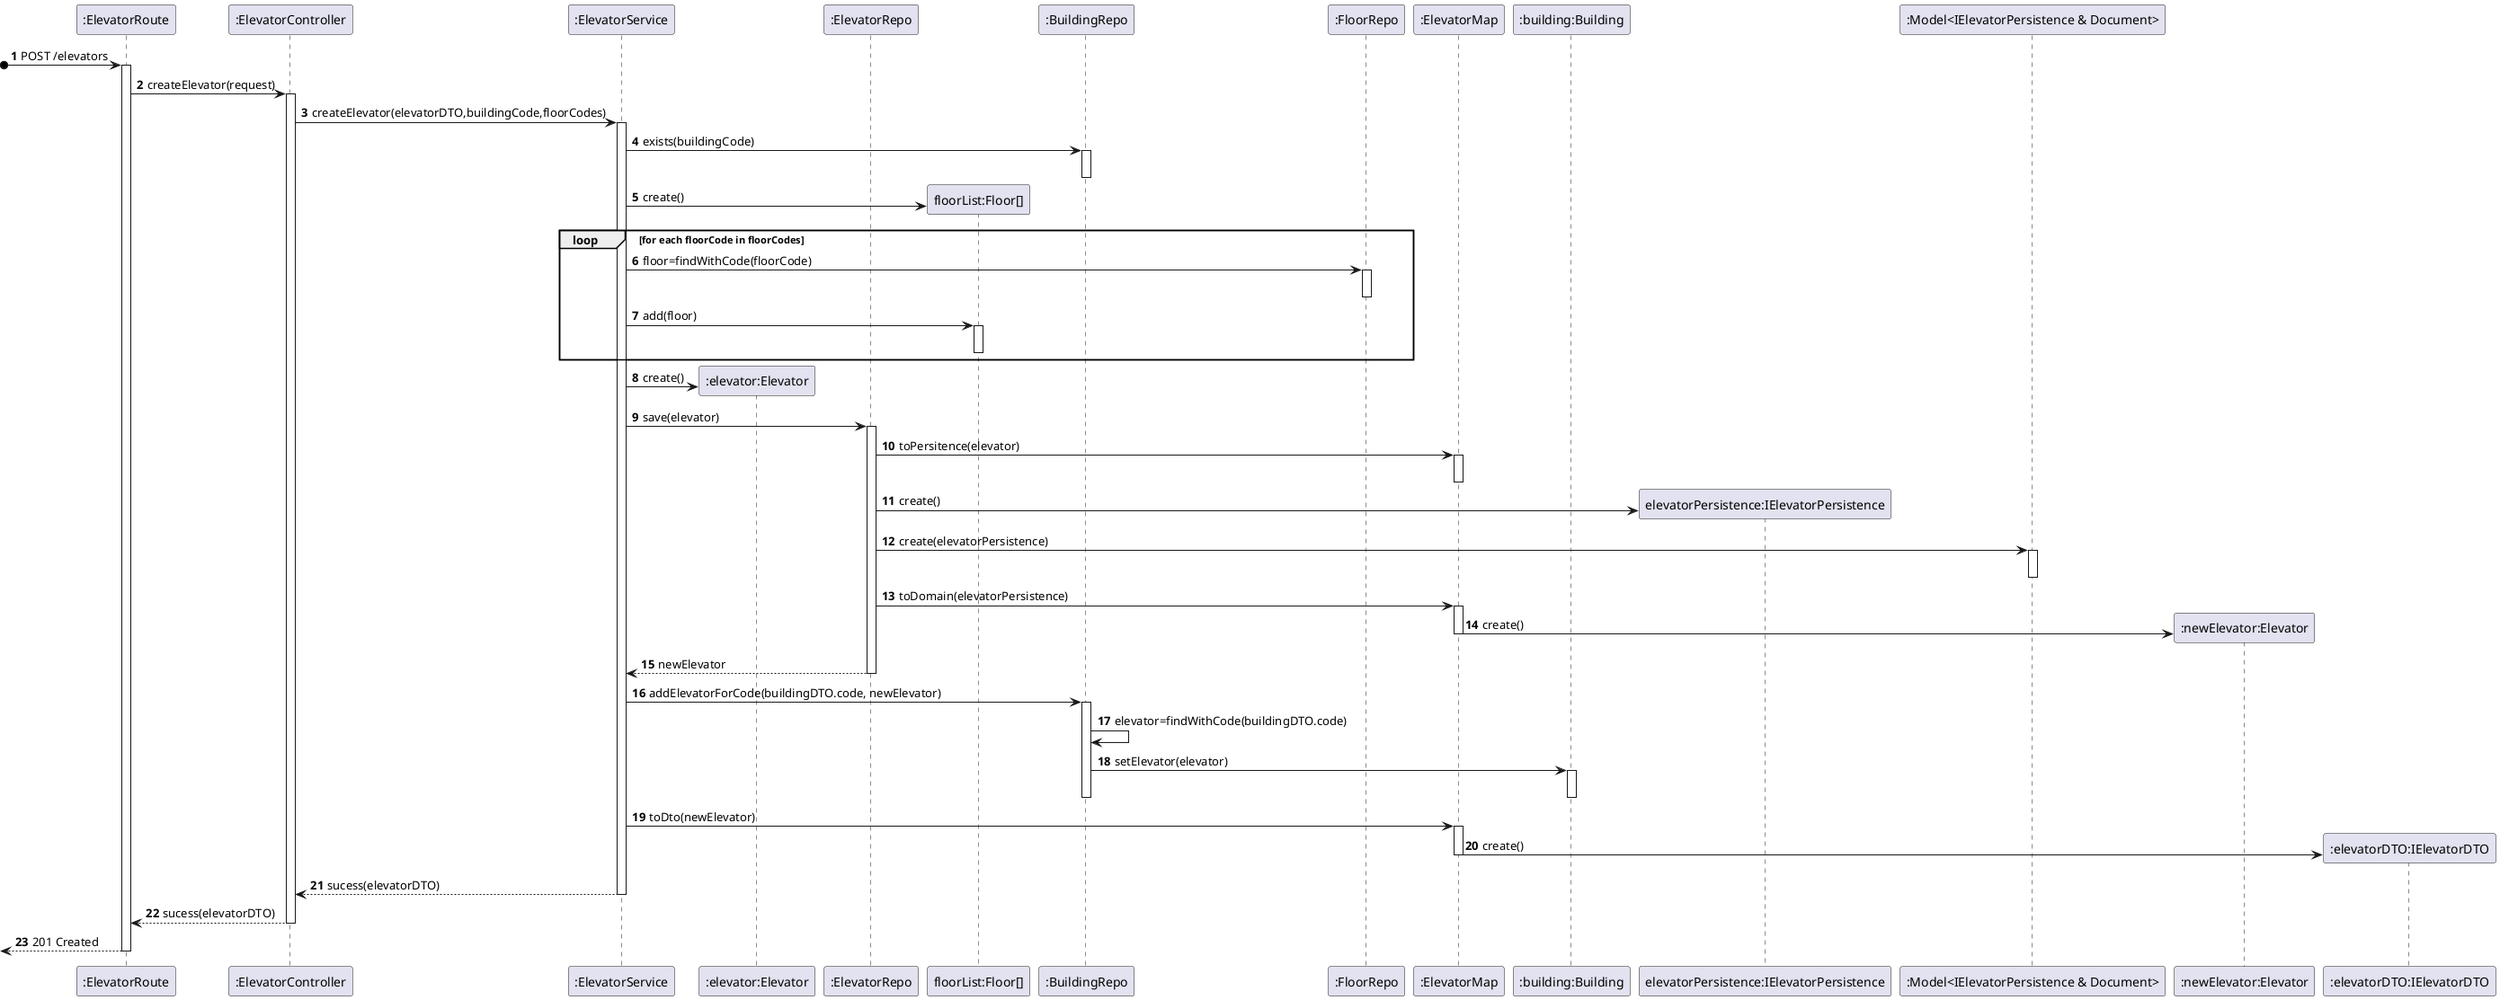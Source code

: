 @startuml process-view
autonumber
participant ROUTE as ":ElevatorRoute"
participant CTRL as ":ElevatorController"
participant SRV as ":ElevatorService"
participant ELEV as ":elevator:Elevator"
participant REPO as ":ElevatorRepo"
participant FLIST as "floorList:Floor[]"
participant BREPO as ":BuildingRepo"
participant FREPO as ":FloorRepo"
participant MAP as ":ElevatorMap"
participant BUILD as ":building:Building"
participant PERS as "elevatorPersistence:IElevatorPersistence"
participant MODEL as ":Model<IElevatorPersistence & Document>"
participant NELEV as ":newElevator:Elevator"
participant DTO as ":elevatorDTO:IElevatorDTO"

?o-> ROUTE : POST /elevators
activate ROUTE

ROUTE -> CTRL : createElevator(request)
activate CTRL
CTRL -> SRV : createElevator(elevatorDTO,buildingCode,floorCodes)
activate SRV
SRV -> BREPO : exists(buildingCode)
activate BREPO
deactivate BREPO
SRV -> FLIST** : create()
loop for each floorCode in floorCodes
  SRV -> FREPO : floor=findWithCode(floorCode)
  activate FREPO
  deactivate FREPO
  SRV -> FLIST : add(floor)
  activate FLIST
  deactivate FLIST
end
SRV -> ELEV** : create()
SRV -> REPO : save(elevator)
activate REPO
REPO -> MAP : toPersitence(elevator)
activate MAP
deactivate MAP
REPO -> PERS** : create()
REPO -> MODEL : create(elevatorPersistence)
activate MODEL
deactivate MODEL
REPO -> MAP : toDomain(elevatorPersistence)
activate MAP
MAP -> NELEV** : create()
deactivate MAP
REPO --> SRV : newElevator
deactivate REPO
SRV -> BREPO : addElevatorForCode(buildingDTO.code, newElevator)
activate BREPO
BREPO -> BREPO: elevator=findWithCode(buildingDTO.code)
BREPO -> BUILD : setElevator(elevator)
activate BUILD
deactivate BUILD
deactivate BREPO
SRV -> MAP : toDto(newElevator)
activate MAP
MAP -> DTO** : create()
deactivate MAP
SRV --> CTRL : sucess(elevatorDTO)
deactivate SRV
CTRL --> ROUTE : sucess(elevatorDTO)
deactivate CTRL
<-- ROUTE : 201 Created
deactivate ROUTE

@enduml
